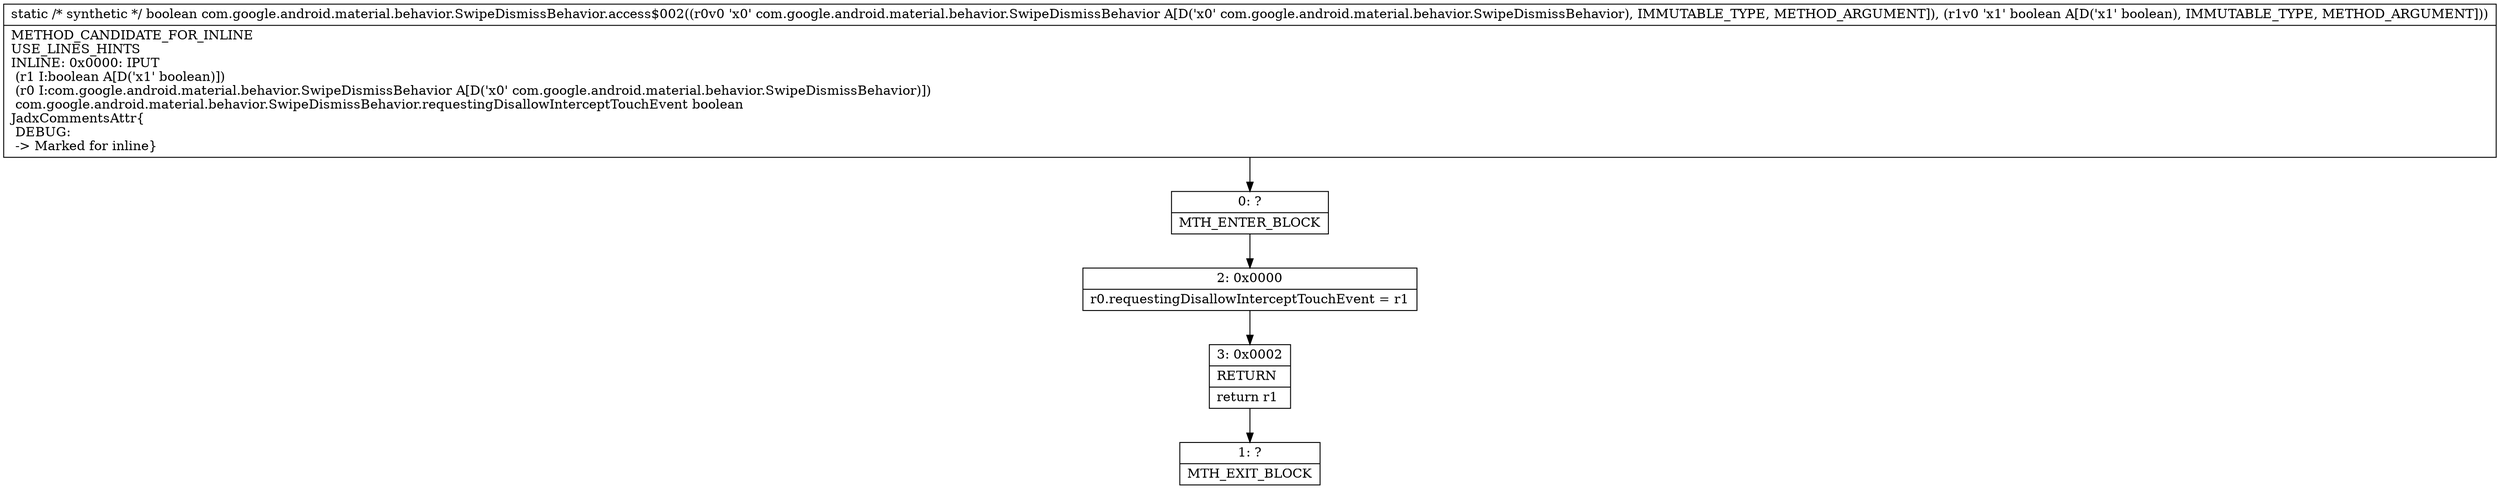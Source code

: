 digraph "CFG forcom.google.android.material.behavior.SwipeDismissBehavior.access$002(Lcom\/google\/android\/material\/behavior\/SwipeDismissBehavior;Z)Z" {
Node_0 [shape=record,label="{0\:\ ?|MTH_ENTER_BLOCK\l}"];
Node_2 [shape=record,label="{2\:\ 0x0000|r0.requestingDisallowInterceptTouchEvent = r1\l}"];
Node_3 [shape=record,label="{3\:\ 0x0002|RETURN\l|return r1\l}"];
Node_1 [shape=record,label="{1\:\ ?|MTH_EXIT_BLOCK\l}"];
MethodNode[shape=record,label="{static \/* synthetic *\/ boolean com.google.android.material.behavior.SwipeDismissBehavior.access$002((r0v0 'x0' com.google.android.material.behavior.SwipeDismissBehavior A[D('x0' com.google.android.material.behavior.SwipeDismissBehavior), IMMUTABLE_TYPE, METHOD_ARGUMENT]), (r1v0 'x1' boolean A[D('x1' boolean), IMMUTABLE_TYPE, METHOD_ARGUMENT]))  | METHOD_CANDIDATE_FOR_INLINE\lUSE_LINES_HINTS\lINLINE: 0x0000: IPUT  \l  (r1 I:boolean A[D('x1' boolean)])\l  (r0 I:com.google.android.material.behavior.SwipeDismissBehavior A[D('x0' com.google.android.material.behavior.SwipeDismissBehavior)])\l com.google.android.material.behavior.SwipeDismissBehavior.requestingDisallowInterceptTouchEvent boolean\lJadxCommentsAttr\{\l DEBUG: \l \-\> Marked for inline\}\l}"];
MethodNode -> Node_0;Node_0 -> Node_2;
Node_2 -> Node_3;
Node_3 -> Node_1;
}

